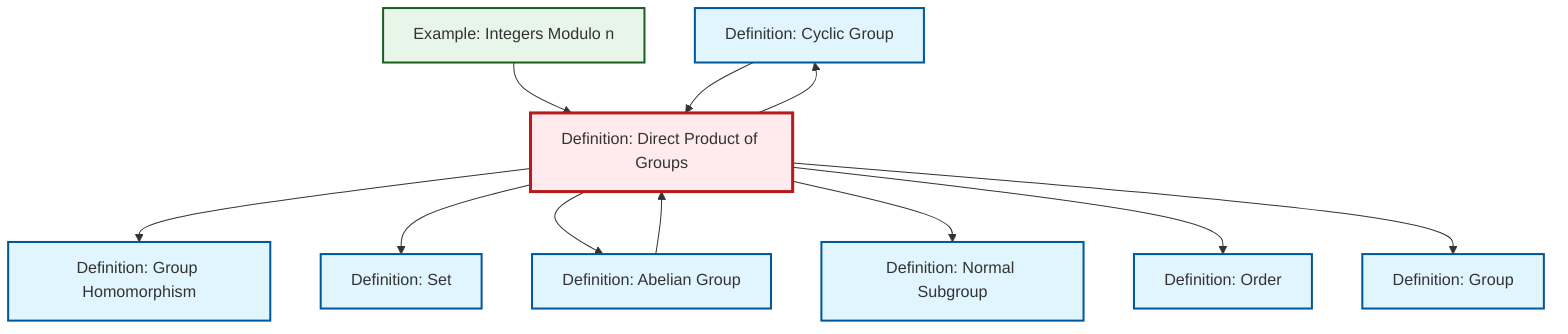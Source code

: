graph TD
    classDef definition fill:#e1f5fe,stroke:#01579b,stroke-width:2px
    classDef theorem fill:#f3e5f5,stroke:#4a148c,stroke-width:2px
    classDef axiom fill:#fff3e0,stroke:#e65100,stroke-width:2px
    classDef example fill:#e8f5e9,stroke:#1b5e20,stroke-width:2px
    classDef current fill:#ffebee,stroke:#b71c1c,stroke-width:3px
    def-order["Definition: Order"]:::definition
    def-cyclic-group["Definition: Cyclic Group"]:::definition
    def-set["Definition: Set"]:::definition
    def-group["Definition: Group"]:::definition
    def-direct-product["Definition: Direct Product of Groups"]:::definition
    ex-quotient-integers-mod-n["Example: Integers Modulo n"]:::example
    def-abelian-group["Definition: Abelian Group"]:::definition
    def-normal-subgroup["Definition: Normal Subgroup"]:::definition
    def-homomorphism["Definition: Group Homomorphism"]:::definition
    def-direct-product --> def-homomorphism
    def-abelian-group --> def-direct-product
    ex-quotient-integers-mod-n --> def-direct-product
    def-direct-product --> def-set
    def-cyclic-group --> def-direct-product
    def-direct-product --> def-abelian-group
    def-direct-product --> def-normal-subgroup
    def-direct-product --> def-cyclic-group
    def-direct-product --> def-order
    def-direct-product --> def-group
    class def-direct-product current